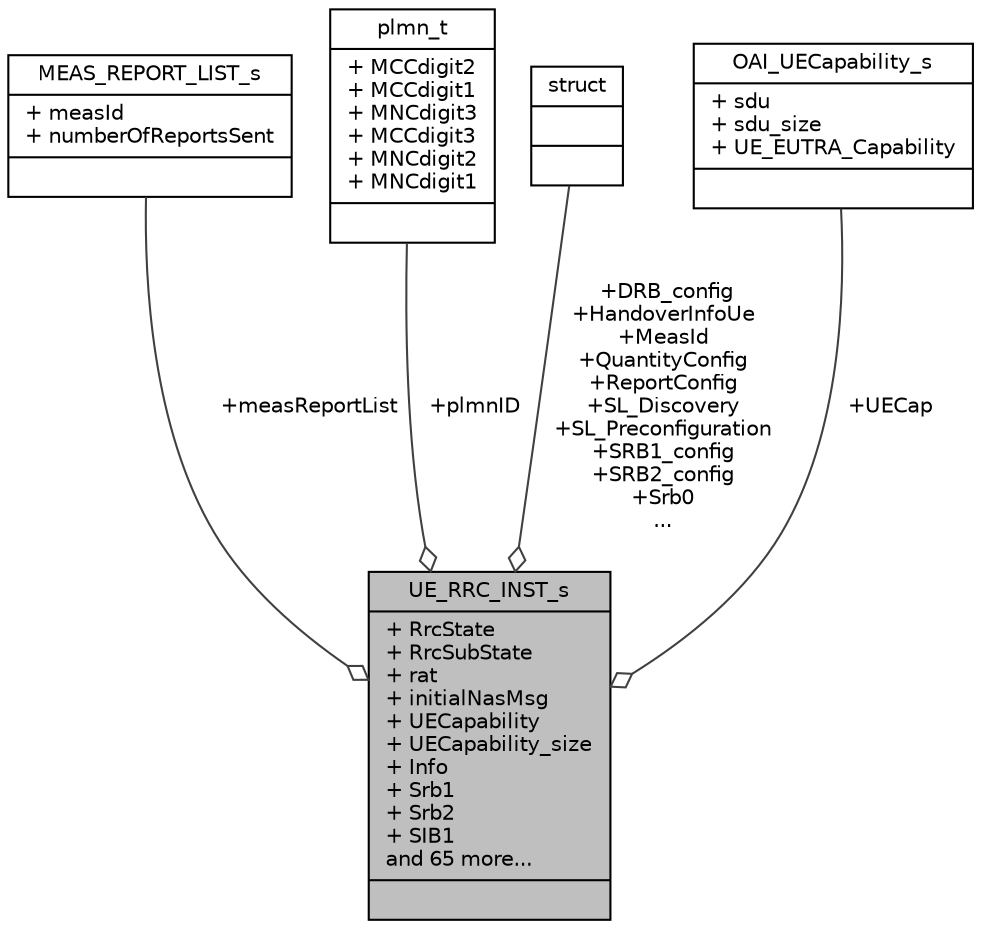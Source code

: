 digraph "UE_RRC_INST_s"
{
 // LATEX_PDF_SIZE
  edge [fontname="Helvetica",fontsize="10",labelfontname="Helvetica",labelfontsize="10"];
  node [fontname="Helvetica",fontsize="10",shape=record];
  Node1 [label="{UE_RRC_INST_s\n|+ RrcState\l+ RrcSubState\l+ rat\l+ initialNasMsg\l+ UECapability\l+ UECapability_size\l+ Info\l+ Srb1\l+ Srb2\l+ SIB1\land 65 more...\l|}",height=0.2,width=0.4,color="black", fillcolor="grey75", style="filled", fontcolor="black",tooltip=" "];
  Node2 -> Node1 [color="grey25",fontsize="10",style="solid",label=" +measReportList" ,arrowhead="odiamond",fontname="Helvetica"];
  Node2 [label="{MEAS_REPORT_LIST_s\n|+ measId\l+ numberOfReportsSent\l|}",height=0.2,width=0.4,color="black", fillcolor="white", style="filled",URL="$structMEAS__REPORT__LIST__s.html",tooltip=" "];
  Node3 -> Node1 [color="grey25",fontsize="10",style="solid",label=" +plmnID" ,arrowhead="odiamond",fontname="Helvetica"];
  Node3 [label="{plmn_t\n|+ MCCdigit2\l+ MCCdigit1\l+ MNCdigit3\l+ MCCdigit3\l+ MNCdigit2\l+ MNCdigit1\l|}",height=0.2,width=0.4,color="black", fillcolor="white", style="filled",URL="$structplmn__t.html",tooltip=" "];
  Node4 -> Node1 [color="grey25",fontsize="10",style="solid",label=" +DRB_config\n+HandoverInfoUe\n+MeasId\n+QuantityConfig\n+ReportConfig\n+SL_Discovery\n+SL_Preconfiguration\n+SRB1_config\n+SRB2_config\n+Srb0\n..." ,arrowhead="odiamond",fontname="Helvetica"];
  Node4 [label="{struct\n||}",height=0.2,width=0.4,color="black", fillcolor="white", style="filled",URL="$structstruct.html",tooltip="holds vehicle id and initial pointer to the head of the linked list in hastable"];
  Node5 -> Node1 [color="grey25",fontsize="10",style="solid",label=" +UECap" ,arrowhead="odiamond",fontname="Helvetica"];
  Node5 [label="{OAI_UECapability_s\n|+ sdu\l+ sdu_size\l+ UE_EUTRA_Capability\l|}",height=0.2,width=0.4,color="black", fillcolor="white", style="filled",URL="$structOAI__UECapability__s.html",tooltip=" "];
}
